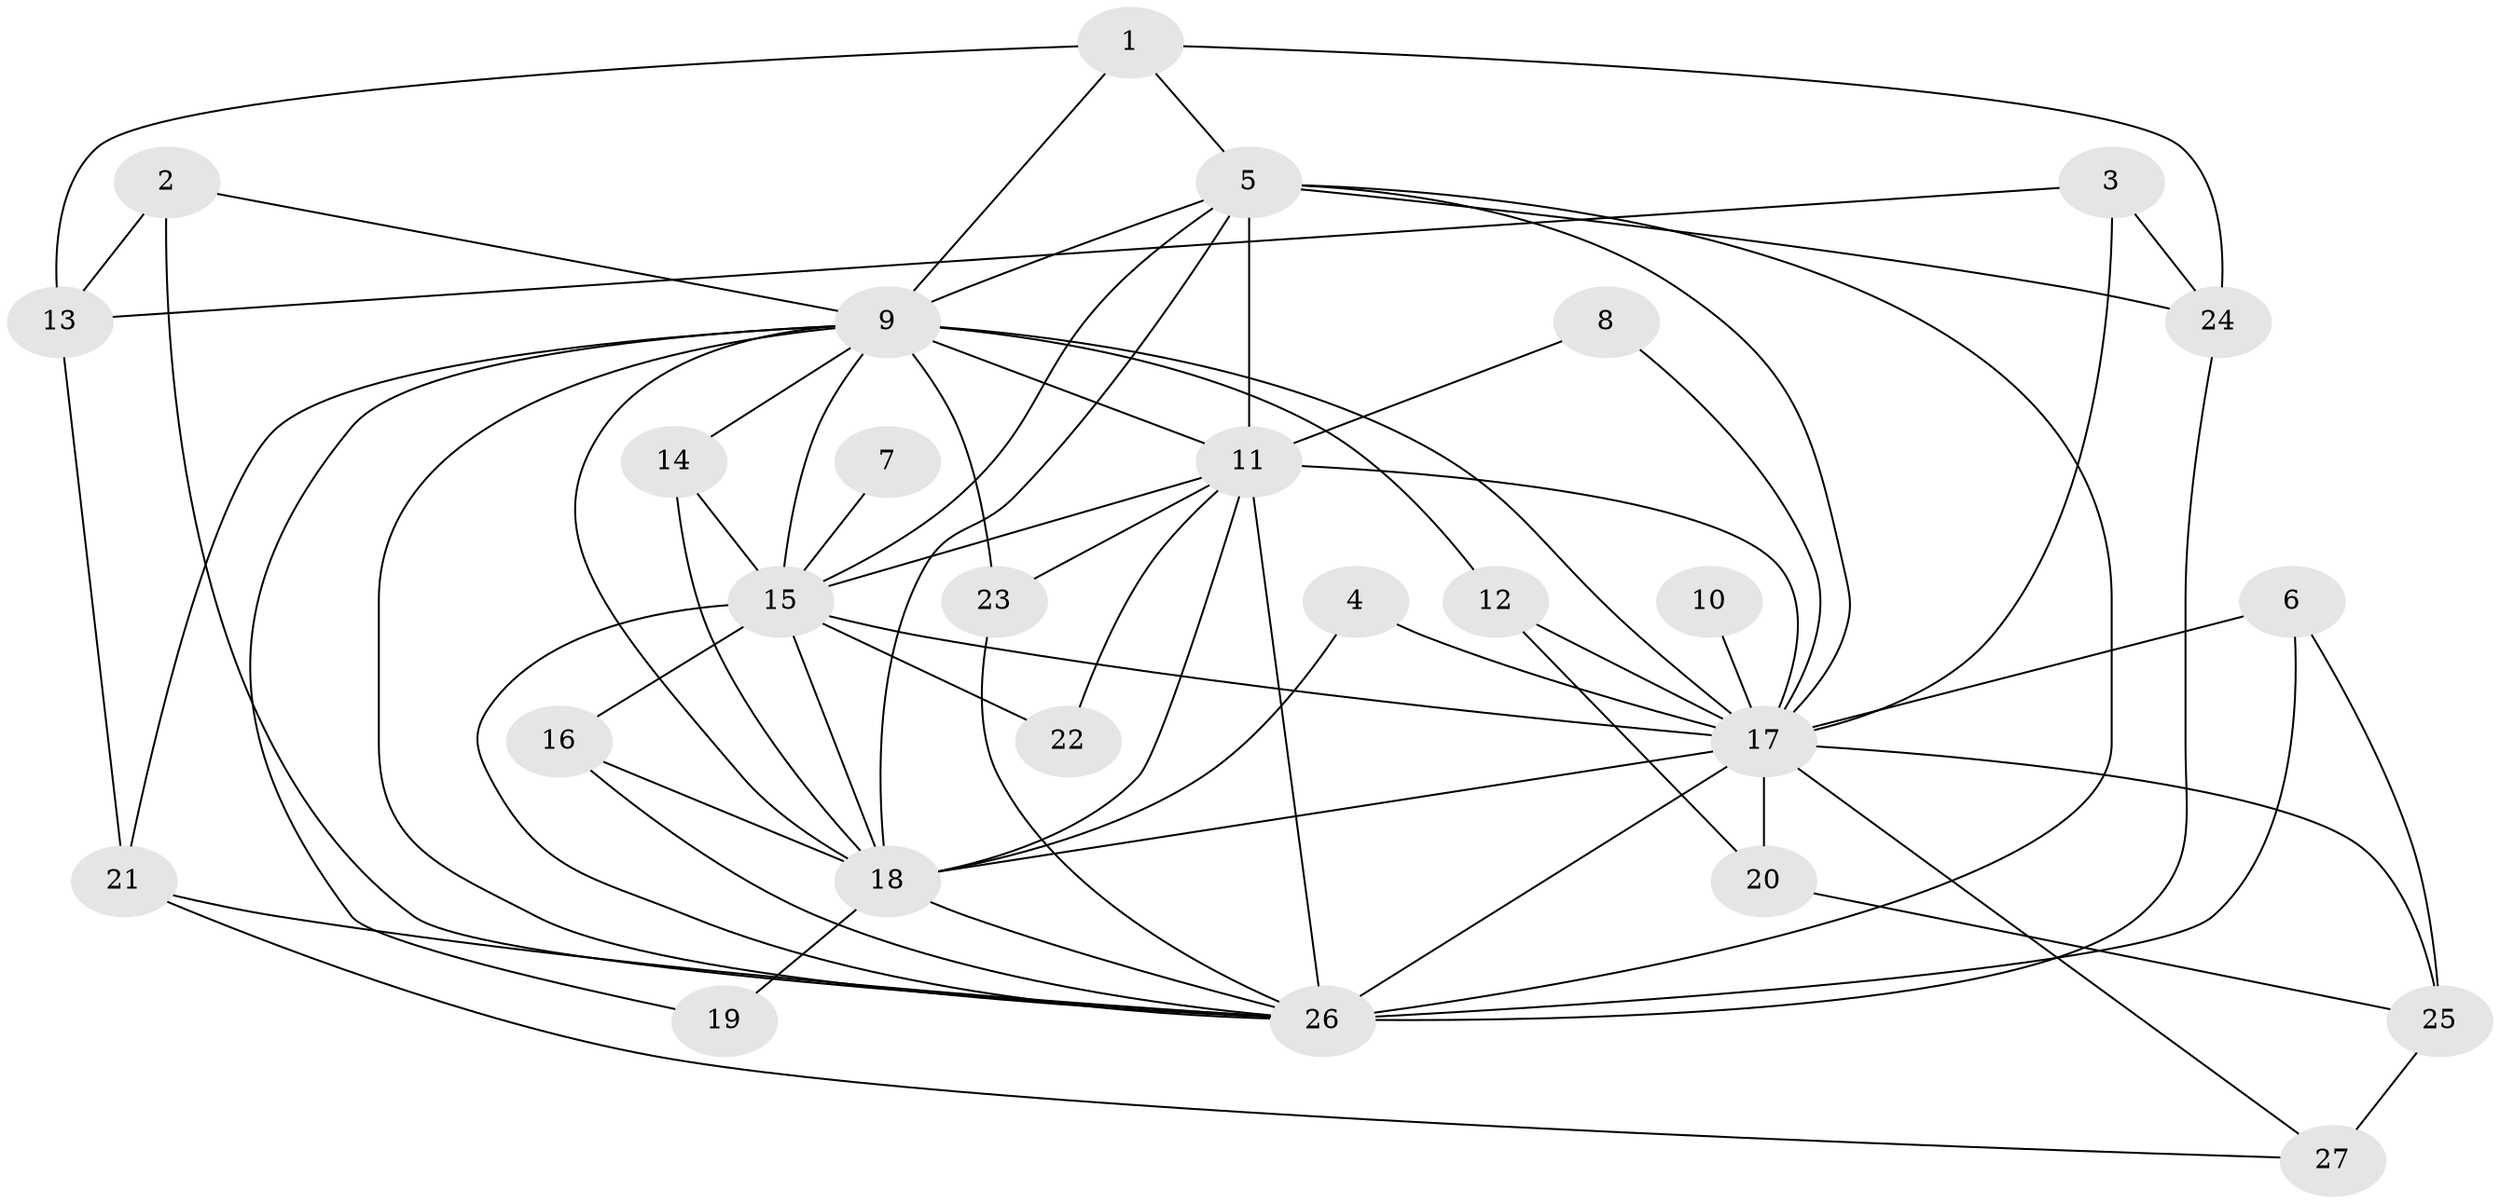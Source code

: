// original degree distribution, {20: 0.03773584905660377, 11: 0.018867924528301886, 10: 0.018867924528301886, 17: 0.018867924528301886, 12: 0.018867924528301886, 15: 0.018867924528301886, 14: 0.018867924528301886, 19: 0.018867924528301886, 16: 0.018867924528301886, 4: 0.07547169811320754, 3: 0.20754716981132076, 2: 0.5094339622641509, 5: 0.018867924528301886}
// Generated by graph-tools (version 1.1) at 2025/01/03/09/25 03:01:34]
// undirected, 27 vertices, 67 edges
graph export_dot {
graph [start="1"]
  node [color=gray90,style=filled];
  1;
  2;
  3;
  4;
  5;
  6;
  7;
  8;
  9;
  10;
  11;
  12;
  13;
  14;
  15;
  16;
  17;
  18;
  19;
  20;
  21;
  22;
  23;
  24;
  25;
  26;
  27;
  1 -- 5 [weight=1.0];
  1 -- 9 [weight=1.0];
  1 -- 13 [weight=1.0];
  1 -- 24 [weight=1.0];
  2 -- 9 [weight=1.0];
  2 -- 13 [weight=1.0];
  2 -- 26 [weight=1.0];
  3 -- 13 [weight=1.0];
  3 -- 17 [weight=1.0];
  3 -- 24 [weight=1.0];
  4 -- 17 [weight=1.0];
  4 -- 18 [weight=1.0];
  5 -- 9 [weight=2.0];
  5 -- 11 [weight=4.0];
  5 -- 15 [weight=2.0];
  5 -- 17 [weight=5.0];
  5 -- 18 [weight=2.0];
  5 -- 24 [weight=1.0];
  5 -- 26 [weight=2.0];
  6 -- 17 [weight=1.0];
  6 -- 25 [weight=1.0];
  6 -- 26 [weight=1.0];
  7 -- 15 [weight=1.0];
  8 -- 11 [weight=1.0];
  8 -- 17 [weight=1.0];
  9 -- 11 [weight=3.0];
  9 -- 12 [weight=1.0];
  9 -- 14 [weight=1.0];
  9 -- 15 [weight=3.0];
  9 -- 17 [weight=3.0];
  9 -- 18 [weight=1.0];
  9 -- 19 [weight=1.0];
  9 -- 21 [weight=1.0];
  9 -- 23 [weight=1.0];
  9 -- 26 [weight=1.0];
  10 -- 17 [weight=2.0];
  11 -- 15 [weight=2.0];
  11 -- 17 [weight=4.0];
  11 -- 18 [weight=3.0];
  11 -- 22 [weight=1.0];
  11 -- 23 [weight=1.0];
  11 -- 26 [weight=3.0];
  12 -- 17 [weight=1.0];
  12 -- 20 [weight=1.0];
  13 -- 21 [weight=1.0];
  14 -- 15 [weight=1.0];
  14 -- 18 [weight=1.0];
  15 -- 16 [weight=1.0];
  15 -- 17 [weight=2.0];
  15 -- 18 [weight=1.0];
  15 -- 22 [weight=1.0];
  15 -- 26 [weight=1.0];
  16 -- 18 [weight=1.0];
  16 -- 26 [weight=1.0];
  17 -- 18 [weight=3.0];
  17 -- 20 [weight=1.0];
  17 -- 25 [weight=2.0];
  17 -- 26 [weight=3.0];
  17 -- 27 [weight=1.0];
  18 -- 19 [weight=1.0];
  18 -- 26 [weight=1.0];
  20 -- 25 [weight=1.0];
  21 -- 26 [weight=1.0];
  21 -- 27 [weight=1.0];
  23 -- 26 [weight=1.0];
  24 -- 26 [weight=1.0];
  25 -- 27 [weight=1.0];
}
